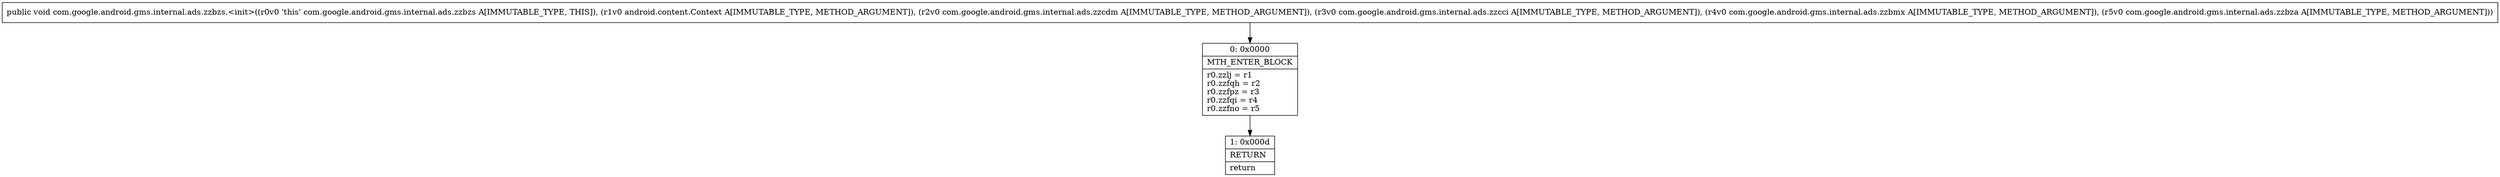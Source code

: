 digraph "CFG forcom.google.android.gms.internal.ads.zzbzs.\<init\>(Landroid\/content\/Context;Lcom\/google\/android\/gms\/internal\/ads\/zzcdm;Lcom\/google\/android\/gms\/internal\/ads\/zzcci;Lcom\/google\/android\/gms\/internal\/ads\/zzbmx;Lcom\/google\/android\/gms\/internal\/ads\/zzbza;)V" {
Node_0 [shape=record,label="{0\:\ 0x0000|MTH_ENTER_BLOCK\l|r0.zzlj = r1\lr0.zzfqh = r2\lr0.zzfpz = r3\lr0.zzfqi = r4\lr0.zzfno = r5\l}"];
Node_1 [shape=record,label="{1\:\ 0x000d|RETURN\l|return\l}"];
MethodNode[shape=record,label="{public void com.google.android.gms.internal.ads.zzbzs.\<init\>((r0v0 'this' com.google.android.gms.internal.ads.zzbzs A[IMMUTABLE_TYPE, THIS]), (r1v0 android.content.Context A[IMMUTABLE_TYPE, METHOD_ARGUMENT]), (r2v0 com.google.android.gms.internal.ads.zzcdm A[IMMUTABLE_TYPE, METHOD_ARGUMENT]), (r3v0 com.google.android.gms.internal.ads.zzcci A[IMMUTABLE_TYPE, METHOD_ARGUMENT]), (r4v0 com.google.android.gms.internal.ads.zzbmx A[IMMUTABLE_TYPE, METHOD_ARGUMENT]), (r5v0 com.google.android.gms.internal.ads.zzbza A[IMMUTABLE_TYPE, METHOD_ARGUMENT])) }"];
MethodNode -> Node_0;
Node_0 -> Node_1;
}

